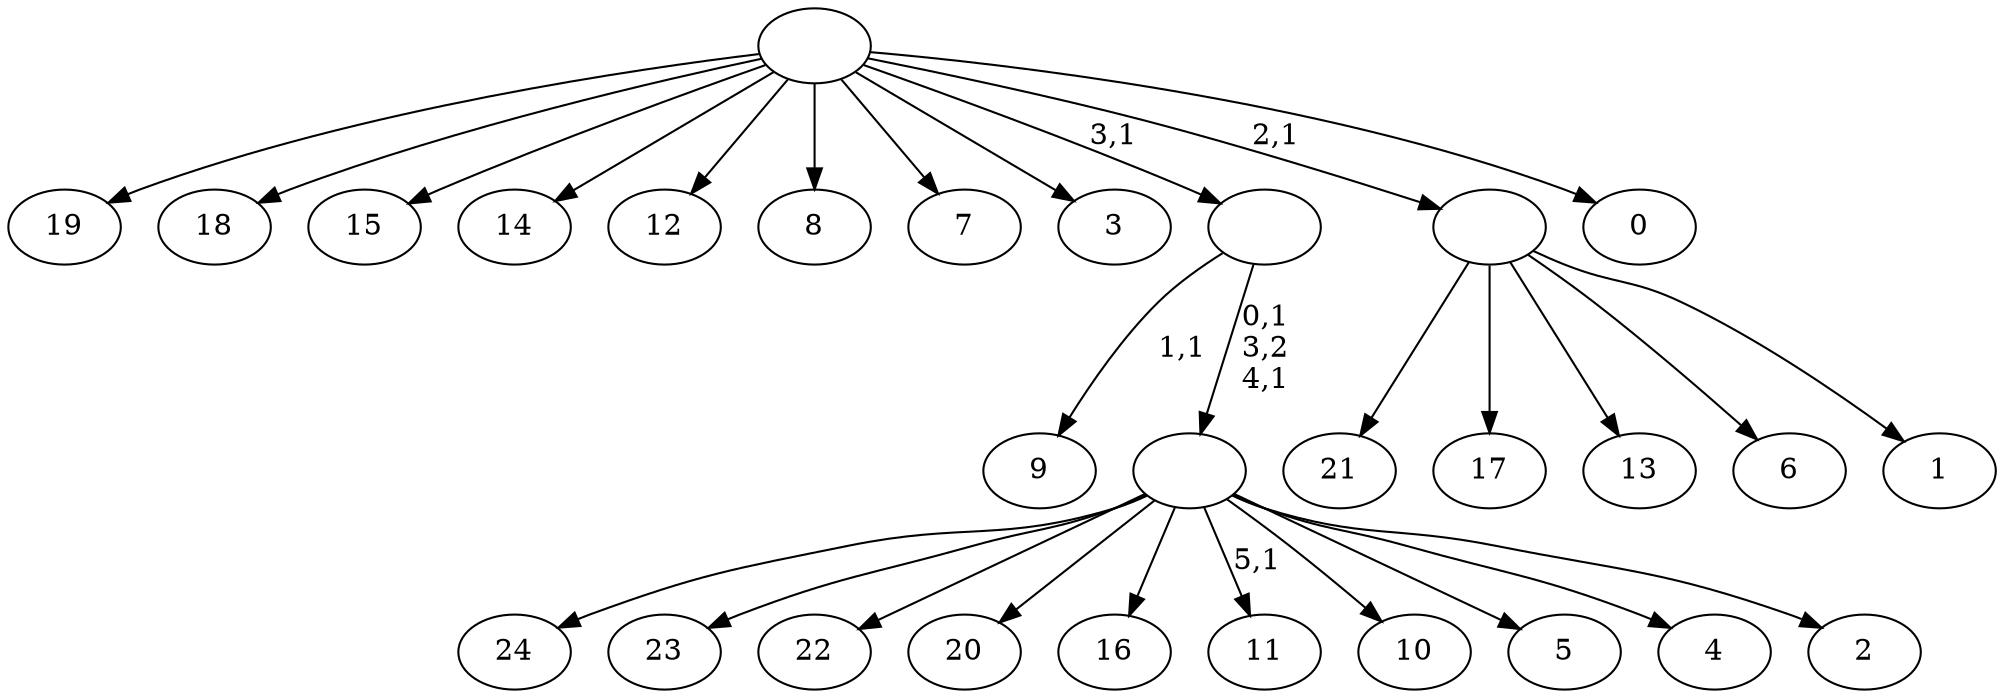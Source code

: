 digraph T {
	31 [label="24"]
	30 [label="23"]
	29 [label="22"]
	28 [label="21"]
	27 [label="20"]
	26 [label="19"]
	25 [label="18"]
	24 [label="17"]
	23 [label="16"]
	22 [label="15"]
	21 [label="14"]
	20 [label="13"]
	19 [label="12"]
	18 [label="11"]
	16 [label="10"]
	15 [label="9"]
	13 [label="8"]
	12 [label="7"]
	11 [label="6"]
	10 [label="5"]
	9 [label="4"]
	8 [label="3"]
	7 [label="2"]
	6 [label=""]
	4 [label=""]
	3 [label="1"]
	2 [label=""]
	1 [label="0"]
	0 [label=""]
	6 -> 18 [label="5,1"]
	6 -> 31 [label=""]
	6 -> 30 [label=""]
	6 -> 29 [label=""]
	6 -> 27 [label=""]
	6 -> 23 [label=""]
	6 -> 16 [label=""]
	6 -> 10 [label=""]
	6 -> 9 [label=""]
	6 -> 7 [label=""]
	4 -> 6 [label="0,1\n3,2\n4,1"]
	4 -> 15 [label="1,1"]
	2 -> 28 [label=""]
	2 -> 24 [label=""]
	2 -> 20 [label=""]
	2 -> 11 [label=""]
	2 -> 3 [label=""]
	0 -> 26 [label=""]
	0 -> 25 [label=""]
	0 -> 22 [label=""]
	0 -> 21 [label=""]
	0 -> 19 [label=""]
	0 -> 13 [label=""]
	0 -> 12 [label=""]
	0 -> 8 [label=""]
	0 -> 4 [label="3,1"]
	0 -> 2 [label="2,1"]
	0 -> 1 [label=""]
}
